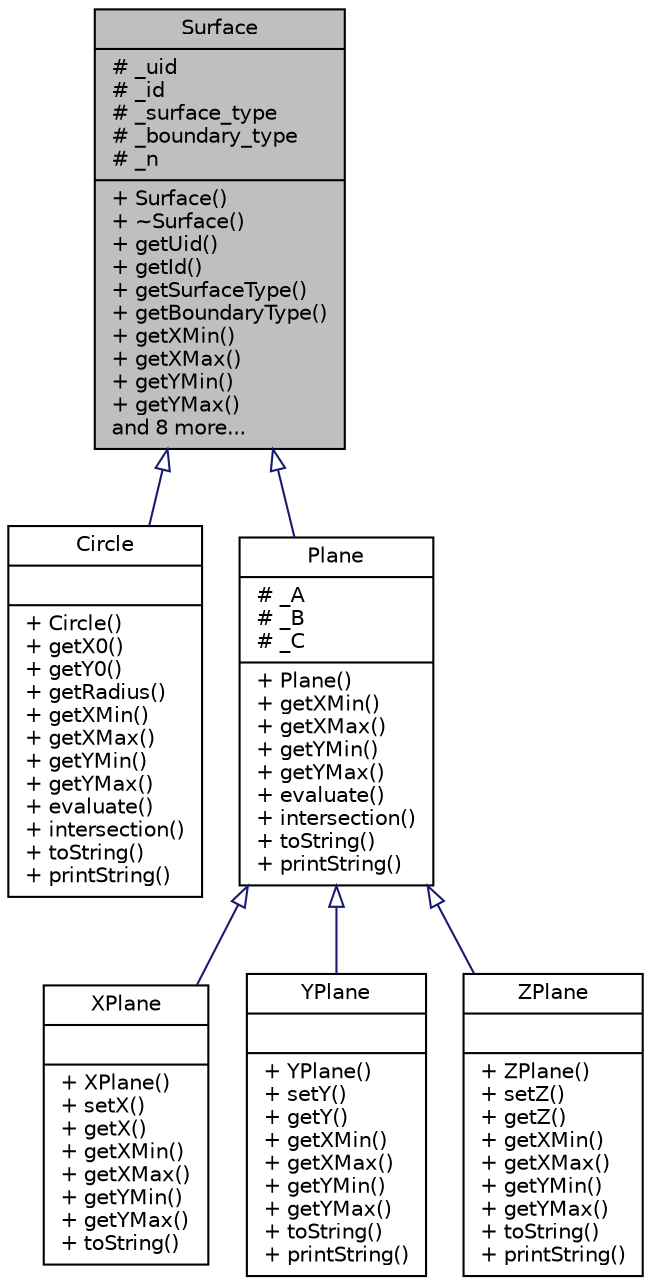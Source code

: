 digraph "Surface"
{
  edge [fontname="Helvetica",fontsize="10",labelfontname="Helvetica",labelfontsize="10"];
  node [fontname="Helvetica",fontsize="10",shape=record];
  Node1 [label="{Surface\n|# _uid\l# _id\l# _surface_type\l# _boundary_type\l# _n\l|+ Surface()\l+ ~Surface()\l+ getUid()\l+ getId()\l+ getSurfaceType()\l+ getBoundaryType()\l+ getXMin()\l+ getXMax()\l+ getYMin()\l+ getYMax()\land 8 more...\l}",height=0.2,width=0.4,color="black", fillcolor="grey75", style="filled" fontcolor="black"];
  Node1 -> Node2 [dir="back",color="midnightblue",fontsize="10",style="solid",arrowtail="onormal",fontname="Helvetica"];
  Node2 [label="{Circle\n||+ Circle()\l+ getX0()\l+ getY0()\l+ getRadius()\l+ getXMin()\l+ getXMax()\l+ getYMin()\l+ getYMax()\l+ evaluate()\l+ intersection()\l+ toString()\l+ printString()\l}",height=0.2,width=0.4,color="black", fillcolor="white", style="filled",URL="$classCircle.html",tooltip="Represents a Circle in the xy-plane."];
  Node1 -> Node3 [dir="back",color="midnightblue",fontsize="10",style="solid",arrowtail="onormal",fontname="Helvetica"];
  Node3 [label="{Plane\n|# _A\l# _B\l# _C\l|+ Plane()\l+ getXMin()\l+ getXMax()\l+ getYMin()\l+ getYMax()\l+ evaluate()\l+ intersection()\l+ toString()\l+ printString()\l}",height=0.2,width=0.4,color="black", fillcolor="white", style="filled",URL="$classPlane.html",tooltip="Represents a Plane perpendicular to the xy-plane."];
  Node3 -> Node4 [dir="back",color="midnightblue",fontsize="10",style="solid",arrowtail="onormal",fontname="Helvetica"];
  Node4 [label="{XPlane\n||+ XPlane()\l+ setX()\l+ getX()\l+ getXMin()\l+ getXMax()\l+ getYMin()\l+ getYMax()\l+ toString()\l}",height=0.2,width=0.4,color="black", fillcolor="white", style="filled",URL="$classXPlane.html",tooltip="Represents a Plane perpendicular to the x-axis."];
  Node3 -> Node5 [dir="back",color="midnightblue",fontsize="10",style="solid",arrowtail="onormal",fontname="Helvetica"];
  Node5 [label="{YPlane\n||+ YPlane()\l+ setY()\l+ getY()\l+ getXMin()\l+ getXMax()\l+ getYMin()\l+ getYMax()\l+ toString()\l+ printString()\l}",height=0.2,width=0.4,color="black", fillcolor="white", style="filled",URL="$classYPlane.html",tooltip="Represents a Plane perpendicular to the y-axis."];
  Node3 -> Node6 [dir="back",color="midnightblue",fontsize="10",style="solid",arrowtail="onormal",fontname="Helvetica"];
  Node6 [label="{ZPlane\n||+ ZPlane()\l+ setZ()\l+ getZ()\l+ getXMin()\l+ getXMax()\l+ getYMin()\l+ getYMax()\l+ toString()\l+ printString()\l}",height=0.2,width=0.4,color="black", fillcolor="white", style="filled",URL="$classZPlane.html",tooltip="Represents a Plane perpendicular to the z-axis."];
}
